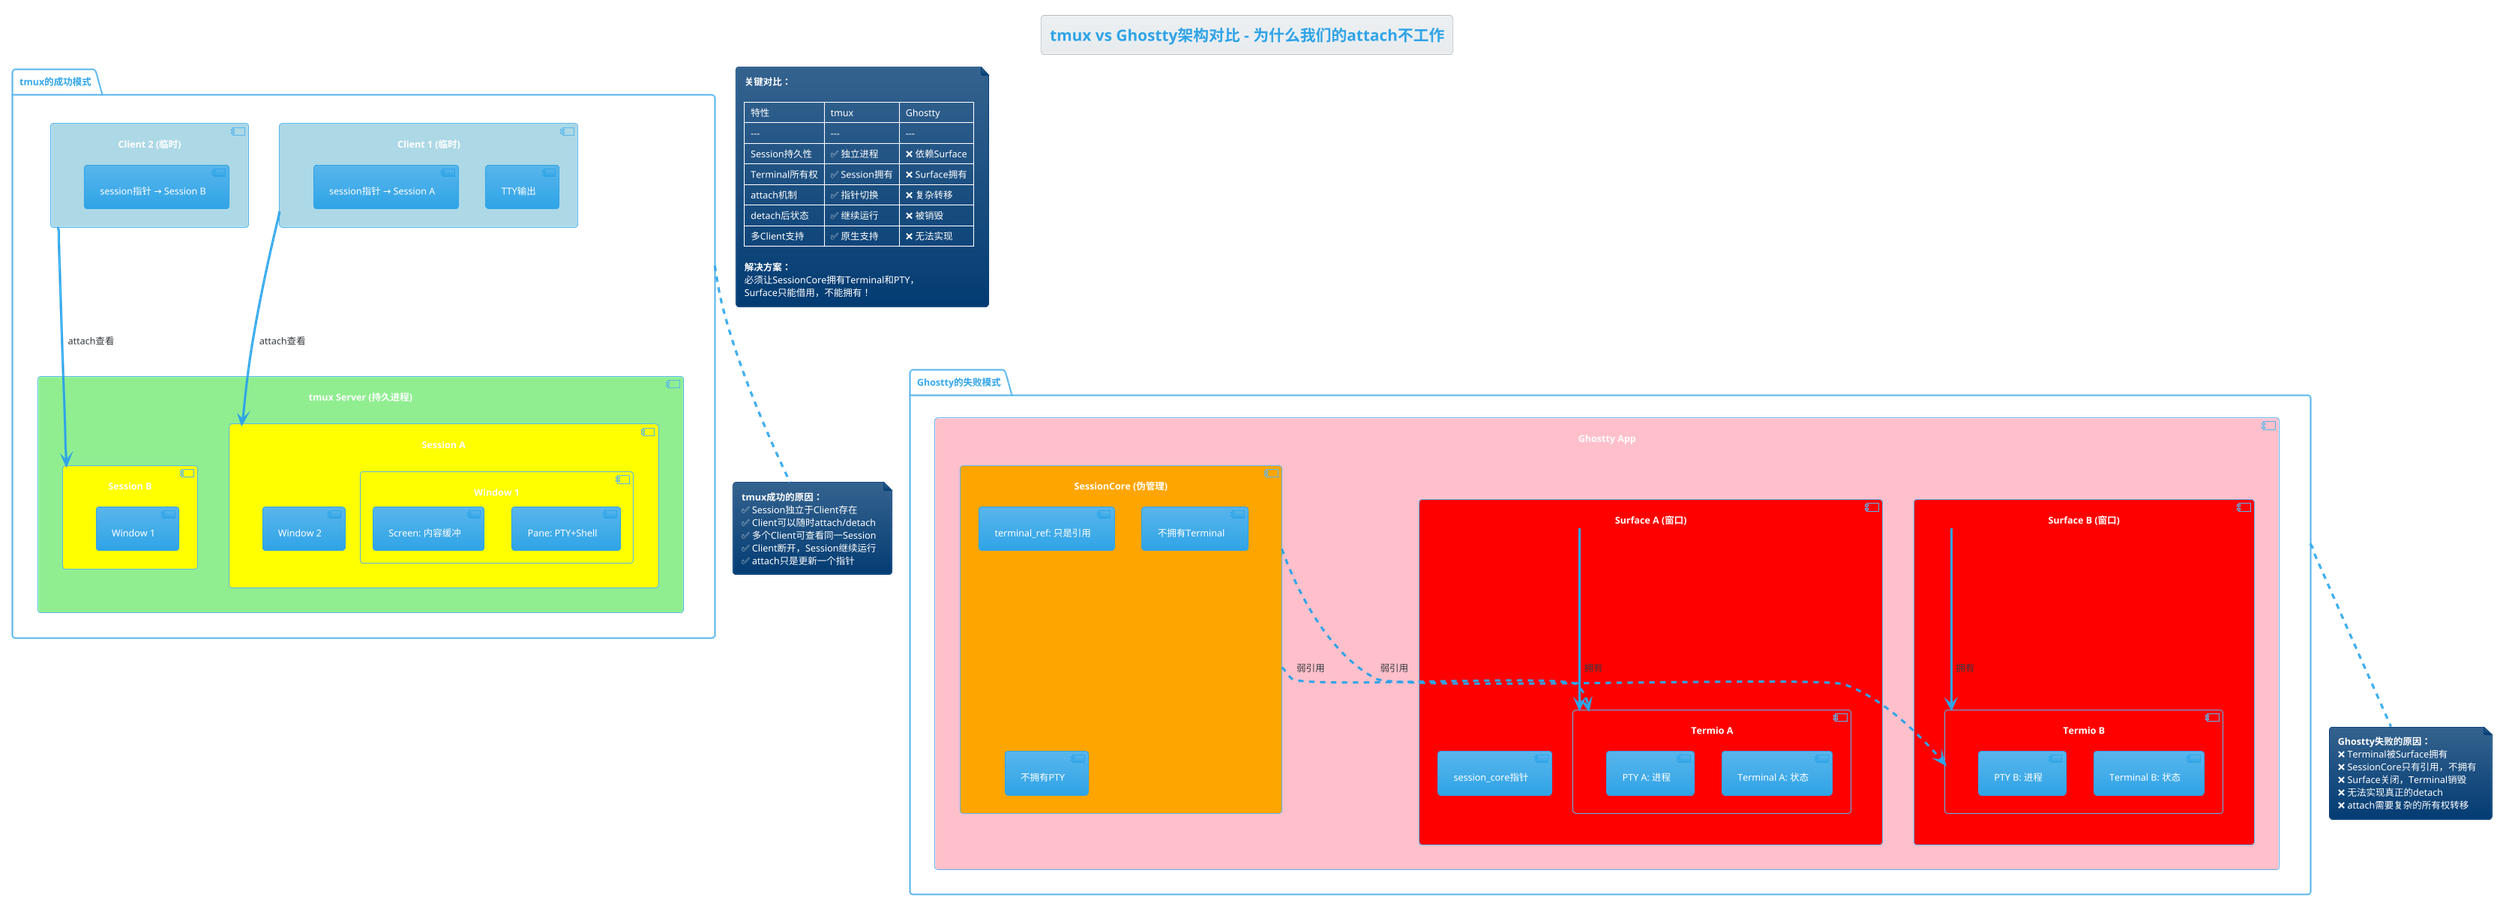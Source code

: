 @startuml tmux-vs-ghostty-comparison
!theme cerulean
title tmux vs Ghostty架构对比 - 为什么我们的attach不工作

package "tmux的成功模式" as tmux_success {
    
    component "tmux Server (持久进程)" as TmuxServer #LightGreen {
        
        component "Session A" as SessionA #Yellow {
            component "Window 1" as WinA1 {
                [Pane: PTY+Shell]
                [Screen: 内容缓冲]
            }
            component "Window 2" as WinA2 {
                [Pane: PTY+Shell]
                [Screen: 内容缓冲]
            }
        }
        
        component "Session B" as SessionB #Yellow {
            component "Window 1" as WinB1 {
                [Pane: PTY+Shell]  
                [Screen: 内容缓冲]
            }
        }
    }
    
    component "Client 1 (临时)" as Client1 #LightBlue {
        [TTY输出]
        [session指针 → Session A]
    }
    
    component "Client 2 (临时)" as Client2 #LightBlue {
        [TTY输出]
        [session指针 → Session B]
    }
    
    Client1 --> SessionA: attach查看
    Client2 --> SessionB: attach查看
}

package "Ghostty的失败模式" as ghostty_fail {
    
    component "Ghostty App" as GhosttyApp #Pink {
        
        component "Surface A (窗口)" as SurfaceA #Red {
            component "Termio A" as TermioA {
                [Terminal A: 状态]
                [PTY A: 进程]
            }
            [session_core指针]
        }
        
        component "Surface B (窗口)" as SurfaceB #Red {
            component "Termio B" as TermioB {
                [Terminal B: 状态]
                [PTY B: 进程]
            }
            [session_core指针]
        }
        
        component "SessionCore (伪管理)" as SessionCore #Orange {
            [terminal_ref: 只是引用]
            [不拥有Terminal]
            [不拥有PTY]
        }
    }
    
    SurfaceA --> TermioA: 拥有
    SurfaceB --> TermioB: 拥有
    SessionCore ..> TermioA: 弱引用
    SessionCore ..> TermioB: 弱引用
}

note bottom of tmux_success
    **tmux成功的原因：**
    ✅ Session独立于Client存在
    ✅ Client可以随时attach/detach
    ✅ 多个Client可查看同一Session
    ✅ Client断开，Session继续运行
    ✅ attach只是更新一个指针
end note

note bottom of ghostty_fail  
    **Ghostty失败的原因：**
    ❌ Terminal被Surface拥有
    ❌ SessionCore只有引用，不拥有
    ❌ Surface关闭，Terminal销毁
    ❌ 无法实现真正的detach
    ❌ attach需要复杂的所有权转移
end note

note as comparison
    **关键对比：**
    
    | 特性 | tmux | Ghostty |
    | --- | --- | --- |
    | Session持久性 | ✅ 独立进程 | ❌ 依赖Surface |
    | Terminal所有权 | ✅ Session拥有 | ❌ Surface拥有 |
    | attach机制 | ✅ 指针切换 | ❌ 复杂转移 |
    | detach后状态 | ✅ 继续运行 | ❌ 被销毁 |
    | 多Client支持 | ✅ 原生支持 | ❌ 无法实现 |
    
    **解决方案：**
    必须让SessionCore拥有Terminal和PTY，
    Surface只能借用，不能拥有！
end note

tmux_success -[hidden]down-> ghostty_fail

@enduml